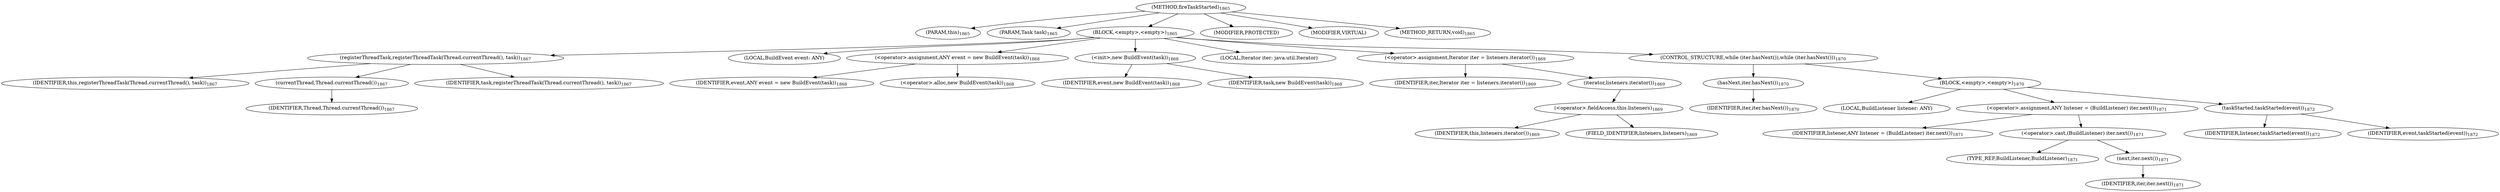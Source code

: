 digraph "fireTaskStarted" {  
"2889" [label = <(METHOD,fireTaskStarted)<SUB>1865</SUB>> ]
"179" [label = <(PARAM,this)<SUB>1865</SUB>> ]
"2890" [label = <(PARAM,Task task)<SUB>1865</SUB>> ]
"2891" [label = <(BLOCK,&lt;empty&gt;,&lt;empty&gt;)<SUB>1865</SUB>> ]
"2892" [label = <(registerThreadTask,registerThreadTask(Thread.currentThread(), task))<SUB>1867</SUB>> ]
"178" [label = <(IDENTIFIER,this,registerThreadTask(Thread.currentThread(), task))<SUB>1867</SUB>> ]
"2893" [label = <(currentThread,Thread.currentThread())<SUB>1867</SUB>> ]
"2894" [label = <(IDENTIFIER,Thread,Thread.currentThread())<SUB>1867</SUB>> ]
"2895" [label = <(IDENTIFIER,task,registerThreadTask(Thread.currentThread(), task))<SUB>1867</SUB>> ]
"181" [label = <(LOCAL,BuildEvent event: ANY)> ]
"2896" [label = <(&lt;operator&gt;.assignment,ANY event = new BuildEvent(task))<SUB>1868</SUB>> ]
"2897" [label = <(IDENTIFIER,event,ANY event = new BuildEvent(task))<SUB>1868</SUB>> ]
"2898" [label = <(&lt;operator&gt;.alloc,new BuildEvent(task))<SUB>1868</SUB>> ]
"2899" [label = <(&lt;init&gt;,new BuildEvent(task))<SUB>1868</SUB>> ]
"180" [label = <(IDENTIFIER,event,new BuildEvent(task))<SUB>1868</SUB>> ]
"2900" [label = <(IDENTIFIER,task,new BuildEvent(task))<SUB>1868</SUB>> ]
"2901" [label = <(LOCAL,Iterator iter: java.util.Iterator)> ]
"2902" [label = <(&lt;operator&gt;.assignment,Iterator iter = listeners.iterator())<SUB>1869</SUB>> ]
"2903" [label = <(IDENTIFIER,iter,Iterator iter = listeners.iterator())<SUB>1869</SUB>> ]
"2904" [label = <(iterator,listeners.iterator())<SUB>1869</SUB>> ]
"2905" [label = <(&lt;operator&gt;.fieldAccess,this.listeners)<SUB>1869</SUB>> ]
"2906" [label = <(IDENTIFIER,this,listeners.iterator())<SUB>1869</SUB>> ]
"2907" [label = <(FIELD_IDENTIFIER,listeners,listeners)<SUB>1869</SUB>> ]
"2908" [label = <(CONTROL_STRUCTURE,while (iter.hasNext()),while (iter.hasNext()))<SUB>1870</SUB>> ]
"2909" [label = <(hasNext,iter.hasNext())<SUB>1870</SUB>> ]
"2910" [label = <(IDENTIFIER,iter,iter.hasNext())<SUB>1870</SUB>> ]
"2911" [label = <(BLOCK,&lt;empty&gt;,&lt;empty&gt;)<SUB>1870</SUB>> ]
"2912" [label = <(LOCAL,BuildListener listener: ANY)> ]
"2913" [label = <(&lt;operator&gt;.assignment,ANY listener = (BuildListener) iter.next())<SUB>1871</SUB>> ]
"2914" [label = <(IDENTIFIER,listener,ANY listener = (BuildListener) iter.next())<SUB>1871</SUB>> ]
"2915" [label = <(&lt;operator&gt;.cast,(BuildListener) iter.next())<SUB>1871</SUB>> ]
"2916" [label = <(TYPE_REF,BuildListener,BuildListener)<SUB>1871</SUB>> ]
"2917" [label = <(next,iter.next())<SUB>1871</SUB>> ]
"2918" [label = <(IDENTIFIER,iter,iter.next())<SUB>1871</SUB>> ]
"2919" [label = <(taskStarted,taskStarted(event))<SUB>1872</SUB>> ]
"2920" [label = <(IDENTIFIER,listener,taskStarted(event))<SUB>1872</SUB>> ]
"2921" [label = <(IDENTIFIER,event,taskStarted(event))<SUB>1872</SUB>> ]
"2922" [label = <(MODIFIER,PROTECTED)> ]
"2923" [label = <(MODIFIER,VIRTUAL)> ]
"2924" [label = <(METHOD_RETURN,void)<SUB>1865</SUB>> ]
  "2889" -> "179" 
  "2889" -> "2890" 
  "2889" -> "2891" 
  "2889" -> "2922" 
  "2889" -> "2923" 
  "2889" -> "2924" 
  "2891" -> "2892" 
  "2891" -> "181" 
  "2891" -> "2896" 
  "2891" -> "2899" 
  "2891" -> "2901" 
  "2891" -> "2902" 
  "2891" -> "2908" 
  "2892" -> "178" 
  "2892" -> "2893" 
  "2892" -> "2895" 
  "2893" -> "2894" 
  "2896" -> "2897" 
  "2896" -> "2898" 
  "2899" -> "180" 
  "2899" -> "2900" 
  "2902" -> "2903" 
  "2902" -> "2904" 
  "2904" -> "2905" 
  "2905" -> "2906" 
  "2905" -> "2907" 
  "2908" -> "2909" 
  "2908" -> "2911" 
  "2909" -> "2910" 
  "2911" -> "2912" 
  "2911" -> "2913" 
  "2911" -> "2919" 
  "2913" -> "2914" 
  "2913" -> "2915" 
  "2915" -> "2916" 
  "2915" -> "2917" 
  "2917" -> "2918" 
  "2919" -> "2920" 
  "2919" -> "2921" 
}
